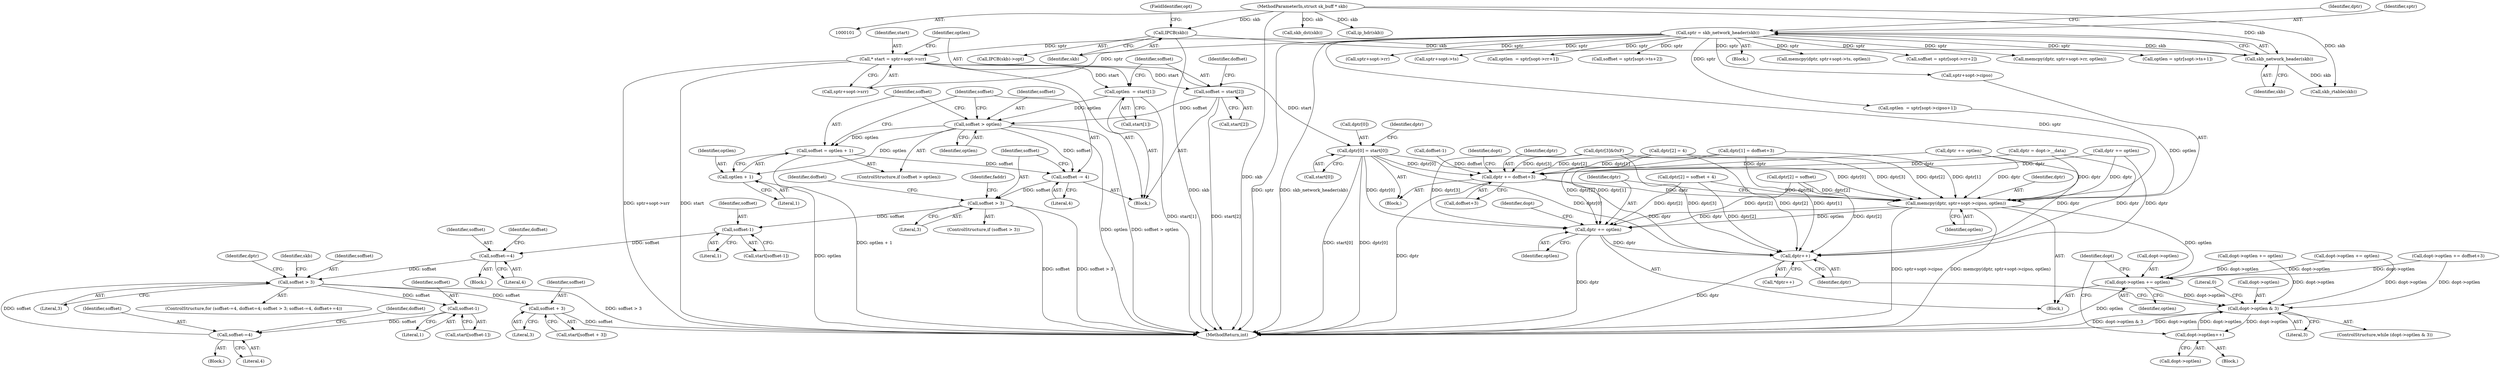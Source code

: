 digraph "1_linux_f6d8bd051c391c1c0458a30b2a7abcd939329259_16@del" {
"1000393" [label="(Call,* start = sptr+sopt->srr)"];
"1000138" [label="(Call,sptr = skb_network_header(skb))"];
"1000140" [label="(Call,skb_network_header(skb))"];
"1000121" [label="(Call,IPCB(skb))"];
"1000103" [label="(MethodParameterIn,struct sk_buff * skb)"];
"1000401" [label="(Call,optlen  = start[1])"];
"1000415" [label="(Call,soffset > optlen)"];
"1000418" [label="(Call,soffset = optlen + 1)"];
"1000423" [label="(Call,soffset -= 4)"];
"1000427" [label="(Call,soffset > 3)"];
"1000437" [label="(Call,soffset-1)"];
"1000443" [label="(Call,soffset-=4)"];
"1000449" [label="(Call,soffset > 3)"];
"1000469" [label="(Call,soffset-1)"];
"1000453" [label="(Call,soffset-=4)"];
"1000484" [label="(Call,soffset + 3)"];
"1000420" [label="(Call,optlen + 1)"];
"1000406" [label="(Call,soffset = start[2])"];
"1000512" [label="(Call,dptr[0] = start[0])"];
"1000531" [label="(Call,dptr += doffset+3)"];
"1000584" [label="(Call,memcpy(dptr, sptr+sopt->cipso, optlen))"];
"1000592" [label="(Call,dptr += optlen)"];
"1000609" [label="(Call,dptr++)"];
"1000595" [label="(Call,dopt->optlen += optlen)"];
"1000601" [label="(Call,dopt->optlen & 3)"];
"1000612" [label="(Call,dopt->optlen++)"];
"1000454" [label="(Identifier,soffset)"];
"1000424" [label="(Identifier,soffset)"];
"1000428" [label="(Identifier,soffset)"];
"1000597" [label="(Identifier,dopt)"];
"1000433" [label="(Identifier,faddr)"];
"1000419" [label="(Identifier,soffset)"];
"1000470" [label="(Identifier,soffset)"];
"1000435" [label="(Call,start[soffset-1])"];
"1000123" [label="(FieldIdentifier,opt)"];
"1000467" [label="(Call,start[soffset-1])"];
"1000564" [label="(Block,)"];
"1000418" [label="(Call,soffset = optlen + 1)"];
"1000592" [label="(Call,dptr += optlen)"];
"1000618" [label="(MethodReturn,int)"];
"1000140" [label="(Call,skb_network_header(skb))"];
"1000601" [label="(Call,dopt->optlen & 3)"];
"1000188" [label="(Call,sptr+sopt->rr)"];
"1000613" [label="(Call,dopt->optlen)"];
"1000608" [label="(Call,*dptr++)"];
"1000496" [label="(Block,)"];
"1000224" [label="(Call,dptr += optlen)"];
"1000516" [label="(Call,start[0])"];
"1000595" [label="(Call,dopt->optlen += optlen)"];
"1000267" [label="(Call,sptr+sopt->ts)"];
"1000379" [label="(Call,dptr += optlen)"];
"1000158" [label="(Call,optlen  = sptr[sopt->rr+1])"];
"1000429" [label="(Literal,3)"];
"1000143" [label="(Identifier,dptr)"];
"1000599" [label="(Identifier,optlen)"];
"1000603" [label="(Identifier,dopt)"];
"1000441" [label="(ControlStructure,for (soffset-=4, doffset=4; soffset > 3; soffset-=4, doffset+=4))"];
"1000438" [label="(Identifier,soffset)"];
"1000402" [label="(Identifier,optlen)"];
"1000425" [label="(Literal,4)"];
"1000452" [label="(Block,)"];
"1000120" [label="(Call,IPCB(skb)->opt)"];
"1000426" [label="(ControlStructure,if (soffset > 3))"];
"1000408" [label="(Call,start[2])"];
"1000138" [label="(Call,sptr = skb_network_header(skb))"];
"1000494" [label="(Identifier,doffset)"];
"1000407" [label="(Identifier,soffset)"];
"1000457" [label="(Identifier,doffset)"];
"1000403" [label="(Call,start[1])"];
"1000445" [label="(Literal,4)"];
"1000374" [label="(Call,dptr[2] = soffset)"];
"1000421" [label="(Identifier,optlen)"];
"1000485" [label="(Identifier,soffset)"];
"1000141" [label="(Identifier,skb)"];
"1000462" [label="(Identifier,dptr)"];
"1000479" [label="(Identifier,skb)"];
"1000453" [label="(Call,soffset-=4)"];
"1000142" [label="(Call,dptr = dopt->__data)"];
"1000415" [label="(Call,soffset > optlen)"];
"1000444" [label="(Identifier,soffset)"];
"1000501" [label="(Call,doffset-1)"];
"1000391" [label="(Block,)"];
"1000538" [label="(Identifier,dopt)"];
"1000605" [label="(Literal,3)"];
"1000484" [label="(Call,soffset + 3)"];
"1000439" [label="(Literal,1)"];
"1000486" [label="(Literal,3)"];
"1000360" [label="(Call,skb_dst(skb))"];
"1000585" [label="(Identifier,dptr)"];
"1000586" [label="(Call,sptr+sopt->cipso)"];
"1000417" [label="(Identifier,optlen)"];
"1000427" [label="(Call,soffset > 3)"];
"1000423" [label="(Call,soffset -= 4)"];
"1000450" [label="(Identifier,soffset)"];
"1000596" [label="(Call,dopt->optlen)"];
"1000609" [label="(Call,dptr++)"];
"1000533" [label="(Call,doffset+3)"];
"1000531" [label="(Call,dptr += doffset+3)"];
"1000565" [label="(Call,optlen  = sptr[sopt->cipso+1])"];
"1000584" [label="(Call,memcpy(dptr, sptr+sopt->cipso, optlen))"];
"1000150" [label="(Call,skb_rtable(skb))"];
"1000447" [label="(Identifier,doffset)"];
"1000593" [label="(Identifier,dptr)"];
"1000382" [label="(Call,dopt->optlen += optlen)"];
"1000246" [label="(Call,soffset = sptr[sopt->ts+2])"];
"1000594" [label="(Identifier,optlen)"];
"1000412" [label="(Identifier,doffset)"];
"1000212" [label="(Call,dptr[2] = soffset + 4)"];
"1000401" [label="(Call,optlen  = start[1])"];
"1000471" [label="(Literal,1)"];
"1000546" [label="(Call,dopt->optlen += doffset+3)"];
"1000406" [label="(Call,soffset = start[2])"];
"1000414" [label="(ControlStructure,if (soffset > optlen))"];
"1000104" [label="(Block,)"];
"1000139" [label="(Identifier,sptr)"];
"1000265" [label="(Call,memcpy(dptr, sptr+sopt->ts, optlen))"];
"1000513" [label="(Call,dptr[0])"];
"1000612" [label="(Call,dopt->optlen++)"];
"1000482" [label="(Call,start[soffset + 3])"];
"1000617" [label="(Literal,0)"];
"1000422" [label="(Literal,1)"];
"1000394" [label="(Identifier,start)"];
"1000393" [label="(Call,* start = sptr+sopt->srr)"];
"1000606" [label="(Block,)"];
"1000526" [label="(Call,dptr[2] = 4)"];
"1000395" [label="(Call,sptr+sopt->srr)"];
"1000610" [label="(Identifier,dptr)"];
"1000442" [label="(Block,)"];
"1000437" [label="(Call,soffset-1)"];
"1000478" [label="(Call,ip_hdr(skb))"];
"1000449" [label="(Call,soffset > 3)"];
"1000455" [label="(Literal,4)"];
"1000121" [label="(Call,IPCB(skb))"];
"1000416" [label="(Identifier,soffset)"];
"1000227" [label="(Call,dopt->optlen += optlen)"];
"1000519" [label="(Call,dptr[1] = doffset+3)"];
"1000122" [label="(Identifier,skb)"];
"1000602" [label="(Call,dopt->optlen)"];
"1000316" [label="(Call,dptr[3]&0xF)"];
"1000167" [label="(Call,soffset = sptr[sopt->rr+2])"];
"1000591" [label="(Identifier,optlen)"];
"1000512" [label="(Call,dptr[0] = start[0])"];
"1000186" [label="(Call,memcpy(dptr, sptr+sopt->rr, optlen))"];
"1000103" [label="(MethodParameterIn,struct sk_buff * skb)"];
"1000237" [label="(Call,optlen = sptr[sopt->ts+1])"];
"1000420" [label="(Call,optlen + 1)"];
"1000532" [label="(Identifier,dptr)"];
"1000451" [label="(Literal,3)"];
"1000469" [label="(Call,soffset-1)"];
"1000521" [label="(Identifier,dptr)"];
"1000443" [label="(Call,soffset-=4)"];
"1000600" [label="(ControlStructure,while (dopt->optlen & 3))"];
"1000393" -> "1000391"  [label="AST: "];
"1000393" -> "1000395"  [label="CFG: "];
"1000394" -> "1000393"  [label="AST: "];
"1000395" -> "1000393"  [label="AST: "];
"1000402" -> "1000393"  [label="CFG: "];
"1000393" -> "1000618"  [label="DDG: start"];
"1000393" -> "1000618"  [label="DDG: sptr+sopt->srr"];
"1000138" -> "1000393"  [label="DDG: sptr"];
"1000393" -> "1000401"  [label="DDG: start"];
"1000393" -> "1000406"  [label="DDG: start"];
"1000393" -> "1000512"  [label="DDG: start"];
"1000138" -> "1000104"  [label="AST: "];
"1000138" -> "1000140"  [label="CFG: "];
"1000139" -> "1000138"  [label="AST: "];
"1000140" -> "1000138"  [label="AST: "];
"1000143" -> "1000138"  [label="CFG: "];
"1000138" -> "1000618"  [label="DDG: sptr"];
"1000138" -> "1000618"  [label="DDG: skb_network_header(skb)"];
"1000140" -> "1000138"  [label="DDG: skb"];
"1000138" -> "1000158"  [label="DDG: sptr"];
"1000138" -> "1000167"  [label="DDG: sptr"];
"1000138" -> "1000186"  [label="DDG: sptr"];
"1000138" -> "1000188"  [label="DDG: sptr"];
"1000138" -> "1000237"  [label="DDG: sptr"];
"1000138" -> "1000246"  [label="DDG: sptr"];
"1000138" -> "1000265"  [label="DDG: sptr"];
"1000138" -> "1000267"  [label="DDG: sptr"];
"1000138" -> "1000395"  [label="DDG: sptr"];
"1000138" -> "1000565"  [label="DDG: sptr"];
"1000138" -> "1000584"  [label="DDG: sptr"];
"1000138" -> "1000586"  [label="DDG: sptr"];
"1000140" -> "1000141"  [label="CFG: "];
"1000141" -> "1000140"  [label="AST: "];
"1000121" -> "1000140"  [label="DDG: skb"];
"1000103" -> "1000140"  [label="DDG: skb"];
"1000140" -> "1000150"  [label="DDG: skb"];
"1000121" -> "1000120"  [label="AST: "];
"1000121" -> "1000122"  [label="CFG: "];
"1000122" -> "1000121"  [label="AST: "];
"1000123" -> "1000121"  [label="CFG: "];
"1000121" -> "1000618"  [label="DDG: skb"];
"1000103" -> "1000121"  [label="DDG: skb"];
"1000103" -> "1000101"  [label="AST: "];
"1000103" -> "1000618"  [label="DDG: skb"];
"1000103" -> "1000150"  [label="DDG: skb"];
"1000103" -> "1000360"  [label="DDG: skb"];
"1000103" -> "1000478"  [label="DDG: skb"];
"1000401" -> "1000391"  [label="AST: "];
"1000401" -> "1000403"  [label="CFG: "];
"1000402" -> "1000401"  [label="AST: "];
"1000403" -> "1000401"  [label="AST: "];
"1000407" -> "1000401"  [label="CFG: "];
"1000401" -> "1000618"  [label="DDG: start[1]"];
"1000401" -> "1000415"  [label="DDG: optlen"];
"1000415" -> "1000414"  [label="AST: "];
"1000415" -> "1000417"  [label="CFG: "];
"1000416" -> "1000415"  [label="AST: "];
"1000417" -> "1000415"  [label="AST: "];
"1000419" -> "1000415"  [label="CFG: "];
"1000424" -> "1000415"  [label="CFG: "];
"1000415" -> "1000618"  [label="DDG: soffset > optlen"];
"1000415" -> "1000618"  [label="DDG: optlen"];
"1000406" -> "1000415"  [label="DDG: soffset"];
"1000415" -> "1000418"  [label="DDG: optlen"];
"1000415" -> "1000420"  [label="DDG: optlen"];
"1000415" -> "1000423"  [label="DDG: soffset"];
"1000418" -> "1000414"  [label="AST: "];
"1000418" -> "1000420"  [label="CFG: "];
"1000419" -> "1000418"  [label="AST: "];
"1000420" -> "1000418"  [label="AST: "];
"1000424" -> "1000418"  [label="CFG: "];
"1000418" -> "1000618"  [label="DDG: optlen + 1"];
"1000418" -> "1000423"  [label="DDG: soffset"];
"1000423" -> "1000391"  [label="AST: "];
"1000423" -> "1000425"  [label="CFG: "];
"1000424" -> "1000423"  [label="AST: "];
"1000425" -> "1000423"  [label="AST: "];
"1000428" -> "1000423"  [label="CFG: "];
"1000423" -> "1000427"  [label="DDG: soffset"];
"1000427" -> "1000426"  [label="AST: "];
"1000427" -> "1000429"  [label="CFG: "];
"1000428" -> "1000427"  [label="AST: "];
"1000429" -> "1000427"  [label="AST: "];
"1000433" -> "1000427"  [label="CFG: "];
"1000494" -> "1000427"  [label="CFG: "];
"1000427" -> "1000618"  [label="DDG: soffset"];
"1000427" -> "1000618"  [label="DDG: soffset > 3"];
"1000427" -> "1000437"  [label="DDG: soffset"];
"1000437" -> "1000435"  [label="AST: "];
"1000437" -> "1000439"  [label="CFG: "];
"1000438" -> "1000437"  [label="AST: "];
"1000439" -> "1000437"  [label="AST: "];
"1000435" -> "1000437"  [label="CFG: "];
"1000437" -> "1000443"  [label="DDG: soffset"];
"1000443" -> "1000442"  [label="AST: "];
"1000443" -> "1000445"  [label="CFG: "];
"1000444" -> "1000443"  [label="AST: "];
"1000445" -> "1000443"  [label="AST: "];
"1000447" -> "1000443"  [label="CFG: "];
"1000443" -> "1000449"  [label="DDG: soffset"];
"1000449" -> "1000441"  [label="AST: "];
"1000449" -> "1000451"  [label="CFG: "];
"1000450" -> "1000449"  [label="AST: "];
"1000451" -> "1000449"  [label="AST: "];
"1000462" -> "1000449"  [label="CFG: "];
"1000479" -> "1000449"  [label="CFG: "];
"1000449" -> "1000618"  [label="DDG: soffset > 3"];
"1000453" -> "1000449"  [label="DDG: soffset"];
"1000449" -> "1000469"  [label="DDG: soffset"];
"1000449" -> "1000484"  [label="DDG: soffset"];
"1000469" -> "1000467"  [label="AST: "];
"1000469" -> "1000471"  [label="CFG: "];
"1000470" -> "1000469"  [label="AST: "];
"1000471" -> "1000469"  [label="AST: "];
"1000467" -> "1000469"  [label="CFG: "];
"1000469" -> "1000453"  [label="DDG: soffset"];
"1000453" -> "1000452"  [label="AST: "];
"1000453" -> "1000455"  [label="CFG: "];
"1000454" -> "1000453"  [label="AST: "];
"1000455" -> "1000453"  [label="AST: "];
"1000457" -> "1000453"  [label="CFG: "];
"1000484" -> "1000482"  [label="AST: "];
"1000484" -> "1000486"  [label="CFG: "];
"1000485" -> "1000484"  [label="AST: "];
"1000486" -> "1000484"  [label="AST: "];
"1000482" -> "1000484"  [label="CFG: "];
"1000484" -> "1000618"  [label="DDG: soffset"];
"1000420" -> "1000422"  [label="CFG: "];
"1000421" -> "1000420"  [label="AST: "];
"1000422" -> "1000420"  [label="AST: "];
"1000420" -> "1000618"  [label="DDG: optlen"];
"1000406" -> "1000391"  [label="AST: "];
"1000406" -> "1000408"  [label="CFG: "];
"1000407" -> "1000406"  [label="AST: "];
"1000408" -> "1000406"  [label="AST: "];
"1000412" -> "1000406"  [label="CFG: "];
"1000406" -> "1000618"  [label="DDG: start[2]"];
"1000512" -> "1000496"  [label="AST: "];
"1000512" -> "1000516"  [label="CFG: "];
"1000513" -> "1000512"  [label="AST: "];
"1000516" -> "1000512"  [label="AST: "];
"1000521" -> "1000512"  [label="CFG: "];
"1000512" -> "1000618"  [label="DDG: dptr[0]"];
"1000512" -> "1000618"  [label="DDG: start[0]"];
"1000512" -> "1000531"  [label="DDG: dptr[0]"];
"1000512" -> "1000584"  [label="DDG: dptr[0]"];
"1000512" -> "1000592"  [label="DDG: dptr[0]"];
"1000512" -> "1000609"  [label="DDG: dptr[0]"];
"1000531" -> "1000496"  [label="AST: "];
"1000531" -> "1000533"  [label="CFG: "];
"1000532" -> "1000531"  [label="AST: "];
"1000533" -> "1000531"  [label="AST: "];
"1000538" -> "1000531"  [label="CFG: "];
"1000531" -> "1000618"  [label="DDG: dptr"];
"1000501" -> "1000531"  [label="DDG: doffset"];
"1000224" -> "1000531"  [label="DDG: dptr"];
"1000519" -> "1000531"  [label="DDG: dptr[1]"];
"1000379" -> "1000531"  [label="DDG: dptr"];
"1000526" -> "1000531"  [label="DDG: dptr[2]"];
"1000142" -> "1000531"  [label="DDG: dptr"];
"1000316" -> "1000531"  [label="DDG: dptr[3]"];
"1000531" -> "1000584"  [label="DDG: dptr"];
"1000531" -> "1000609"  [label="DDG: dptr"];
"1000584" -> "1000564"  [label="AST: "];
"1000584" -> "1000591"  [label="CFG: "];
"1000585" -> "1000584"  [label="AST: "];
"1000586" -> "1000584"  [label="AST: "];
"1000591" -> "1000584"  [label="AST: "];
"1000593" -> "1000584"  [label="CFG: "];
"1000584" -> "1000618"  [label="DDG: memcpy(dptr, sptr+sopt->cipso, optlen)"];
"1000584" -> "1000618"  [label="DDG: sptr+sopt->cipso"];
"1000224" -> "1000584"  [label="DDG: dptr"];
"1000374" -> "1000584"  [label="DDG: dptr[2]"];
"1000519" -> "1000584"  [label="DDG: dptr[1]"];
"1000379" -> "1000584"  [label="DDG: dptr"];
"1000526" -> "1000584"  [label="DDG: dptr[2]"];
"1000212" -> "1000584"  [label="DDG: dptr[2]"];
"1000142" -> "1000584"  [label="DDG: dptr"];
"1000316" -> "1000584"  [label="DDG: dptr[3]"];
"1000565" -> "1000584"  [label="DDG: optlen"];
"1000584" -> "1000592"  [label="DDG: optlen"];
"1000584" -> "1000592"  [label="DDG: dptr"];
"1000584" -> "1000595"  [label="DDG: optlen"];
"1000592" -> "1000564"  [label="AST: "];
"1000592" -> "1000594"  [label="CFG: "];
"1000593" -> "1000592"  [label="AST: "];
"1000594" -> "1000592"  [label="AST: "];
"1000597" -> "1000592"  [label="CFG: "];
"1000592" -> "1000618"  [label="DDG: dptr"];
"1000374" -> "1000592"  [label="DDG: dptr[2]"];
"1000519" -> "1000592"  [label="DDG: dptr[1]"];
"1000526" -> "1000592"  [label="DDG: dptr[2]"];
"1000212" -> "1000592"  [label="DDG: dptr[2]"];
"1000316" -> "1000592"  [label="DDG: dptr[3]"];
"1000592" -> "1000609"  [label="DDG: dptr"];
"1000609" -> "1000608"  [label="AST: "];
"1000609" -> "1000610"  [label="CFG: "];
"1000610" -> "1000609"  [label="AST: "];
"1000608" -> "1000609"  [label="CFG: "];
"1000609" -> "1000618"  [label="DDG: dptr"];
"1000224" -> "1000609"  [label="DDG: dptr"];
"1000374" -> "1000609"  [label="DDG: dptr[2]"];
"1000519" -> "1000609"  [label="DDG: dptr[1]"];
"1000379" -> "1000609"  [label="DDG: dptr"];
"1000526" -> "1000609"  [label="DDG: dptr[2]"];
"1000212" -> "1000609"  [label="DDG: dptr[2]"];
"1000142" -> "1000609"  [label="DDG: dptr"];
"1000316" -> "1000609"  [label="DDG: dptr[3]"];
"1000595" -> "1000564"  [label="AST: "];
"1000595" -> "1000599"  [label="CFG: "];
"1000596" -> "1000595"  [label="AST: "];
"1000599" -> "1000595"  [label="AST: "];
"1000603" -> "1000595"  [label="CFG: "];
"1000595" -> "1000618"  [label="DDG: optlen"];
"1000382" -> "1000595"  [label="DDG: dopt->optlen"];
"1000227" -> "1000595"  [label="DDG: dopt->optlen"];
"1000546" -> "1000595"  [label="DDG: dopt->optlen"];
"1000595" -> "1000601"  [label="DDG: dopt->optlen"];
"1000601" -> "1000600"  [label="AST: "];
"1000601" -> "1000605"  [label="CFG: "];
"1000602" -> "1000601"  [label="AST: "];
"1000605" -> "1000601"  [label="AST: "];
"1000610" -> "1000601"  [label="CFG: "];
"1000617" -> "1000601"  [label="CFG: "];
"1000601" -> "1000618"  [label="DDG: dopt->optlen"];
"1000601" -> "1000618"  [label="DDG: dopt->optlen & 3"];
"1000382" -> "1000601"  [label="DDG: dopt->optlen"];
"1000612" -> "1000601"  [label="DDG: dopt->optlen"];
"1000227" -> "1000601"  [label="DDG: dopt->optlen"];
"1000546" -> "1000601"  [label="DDG: dopt->optlen"];
"1000601" -> "1000612"  [label="DDG: dopt->optlen"];
"1000612" -> "1000606"  [label="AST: "];
"1000612" -> "1000613"  [label="CFG: "];
"1000613" -> "1000612"  [label="AST: "];
"1000603" -> "1000612"  [label="CFG: "];
}
